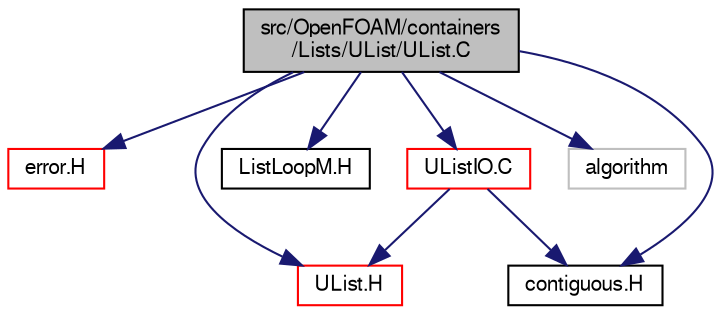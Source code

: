 digraph "src/OpenFOAM/containers/Lists/UList/UList.C"
{
  bgcolor="transparent";
  edge [fontname="FreeSans",fontsize="10",labelfontname="FreeSans",labelfontsize="10"];
  node [fontname="FreeSans",fontsize="10",shape=record];
  Node0 [label="src/OpenFOAM/containers\l/Lists/UList/UList.C",height=0.2,width=0.4,color="black", fillcolor="grey75", style="filled", fontcolor="black"];
  Node0 -> Node1 [color="midnightblue",fontsize="10",style="solid",fontname="FreeSans"];
  Node1 [label="error.H",height=0.2,width=0.4,color="red",URL="$a08924.html"];
  Node0 -> Node38 [color="midnightblue",fontsize="10",style="solid",fontname="FreeSans"];
  Node38 [label="UList.H",height=0.2,width=0.4,color="red",URL="$a08759.html"];
  Node0 -> Node41 [color="midnightblue",fontsize="10",style="solid",fontname="FreeSans"];
  Node41 [label="ListLoopM.H",height=0.2,width=0.4,color="black",URL="$a08675.html",tooltip="List<T> is a 1D vector of objects of type T, where the size of the vector is known and used for subsc..."];
  Node0 -> Node42 [color="midnightblue",fontsize="10",style="solid",fontname="FreeSans"];
  Node42 [label="contiguous.H",height=0.2,width=0.4,color="black",URL="$a12185.html",tooltip="Template function to specify if the data of a type are contiguous. "];
  Node0 -> Node43 [color="midnightblue",fontsize="10",style="solid",fontname="FreeSans"];
  Node43 [label="algorithm",height=0.2,width=0.4,color="grey75"];
  Node0 -> Node44 [color="midnightblue",fontsize="10",style="solid",fontname="FreeSans"];
  Node44 [label="UListIO.C",height=0.2,width=0.4,color="red",URL="$a08765.html"];
  Node44 -> Node38 [color="midnightblue",fontsize="10",style="solid",fontname="FreeSans"];
  Node44 -> Node42 [color="midnightblue",fontsize="10",style="solid",fontname="FreeSans"];
}
